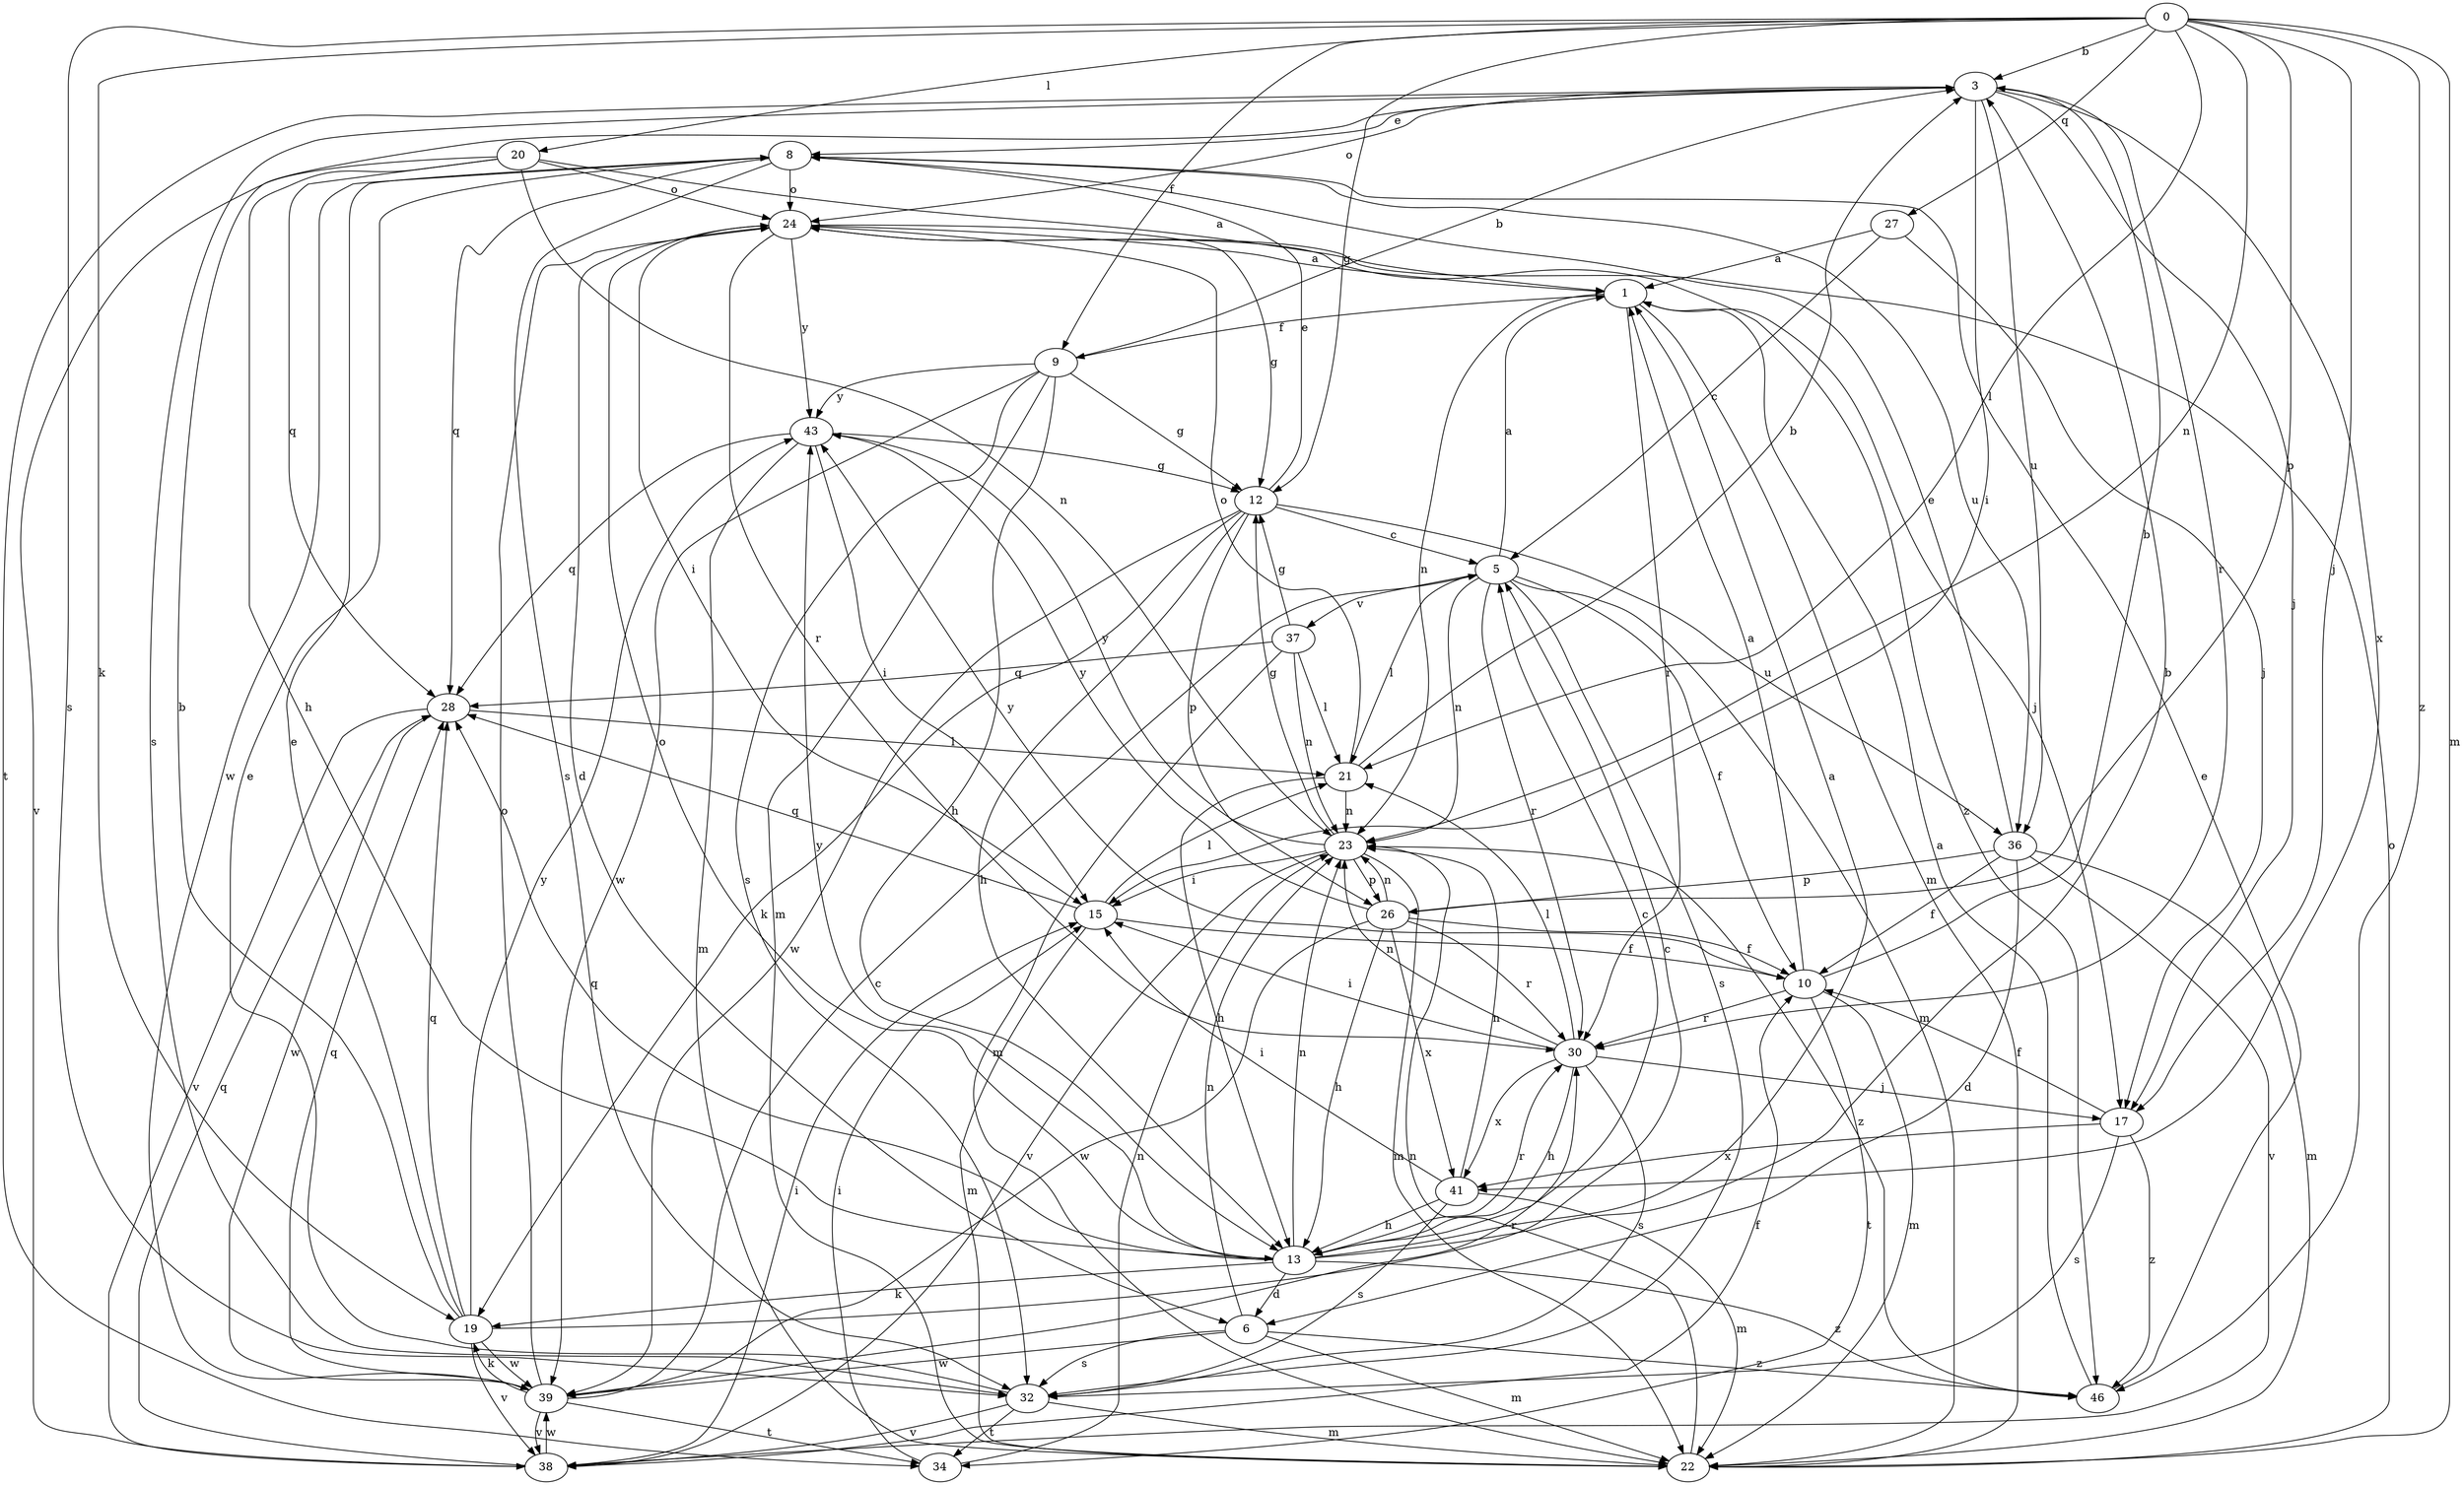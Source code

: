 strict digraph  {
0;
1;
3;
5;
6;
8;
9;
10;
12;
13;
15;
17;
19;
20;
21;
22;
23;
24;
26;
27;
28;
30;
32;
34;
36;
37;
38;
39;
41;
43;
46;
0 -> 3  [label=b];
0 -> 9  [label=f];
0 -> 12  [label=g];
0 -> 17  [label=j];
0 -> 19  [label=k];
0 -> 20  [label=l];
0 -> 21  [label=l];
0 -> 22  [label=m];
0 -> 23  [label=n];
0 -> 26  [label=p];
0 -> 27  [label=q];
0 -> 32  [label=s];
0 -> 46  [label=z];
1 -> 9  [label=f];
1 -> 17  [label=j];
1 -> 22  [label=m];
1 -> 23  [label=n];
1 -> 30  [label=r];
3 -> 8  [label=e];
3 -> 15  [label=i];
3 -> 17  [label=j];
3 -> 24  [label=o];
3 -> 30  [label=r];
3 -> 32  [label=s];
3 -> 34  [label=t];
3 -> 36  [label=u];
3 -> 41  [label=x];
5 -> 1  [label=a];
5 -> 10  [label=f];
5 -> 21  [label=l];
5 -> 22  [label=m];
5 -> 23  [label=n];
5 -> 30  [label=r];
5 -> 32  [label=s];
5 -> 37  [label=v];
6 -> 22  [label=m];
6 -> 23  [label=n];
6 -> 32  [label=s];
6 -> 39  [label=w];
6 -> 46  [label=z];
8 -> 24  [label=o];
8 -> 28  [label=q];
8 -> 32  [label=s];
8 -> 36  [label=u];
8 -> 39  [label=w];
9 -> 3  [label=b];
9 -> 12  [label=g];
9 -> 13  [label=h];
9 -> 22  [label=m];
9 -> 32  [label=s];
9 -> 39  [label=w];
9 -> 43  [label=y];
10 -> 1  [label=a];
10 -> 3  [label=b];
10 -> 22  [label=m];
10 -> 30  [label=r];
10 -> 34  [label=t];
10 -> 43  [label=y];
12 -> 5  [label=c];
12 -> 8  [label=e];
12 -> 13  [label=h];
12 -> 19  [label=k];
12 -> 26  [label=p];
12 -> 36  [label=u];
12 -> 39  [label=w];
13 -> 1  [label=a];
13 -> 3  [label=b];
13 -> 5  [label=c];
13 -> 6  [label=d];
13 -> 19  [label=k];
13 -> 23  [label=n];
13 -> 24  [label=o];
13 -> 28  [label=q];
13 -> 30  [label=r];
13 -> 43  [label=y];
13 -> 46  [label=z];
15 -> 10  [label=f];
15 -> 21  [label=l];
15 -> 22  [label=m];
15 -> 28  [label=q];
17 -> 10  [label=f];
17 -> 32  [label=s];
17 -> 41  [label=x];
17 -> 46  [label=z];
19 -> 3  [label=b];
19 -> 5  [label=c];
19 -> 8  [label=e];
19 -> 28  [label=q];
19 -> 38  [label=v];
19 -> 39  [label=w];
19 -> 43  [label=y];
20 -> 1  [label=a];
20 -> 13  [label=h];
20 -> 23  [label=n];
20 -> 24  [label=o];
20 -> 28  [label=q];
20 -> 38  [label=v];
21 -> 3  [label=b];
21 -> 13  [label=h];
21 -> 23  [label=n];
21 -> 24  [label=o];
22 -> 23  [label=n];
22 -> 24  [label=o];
23 -> 12  [label=g];
23 -> 15  [label=i];
23 -> 22  [label=m];
23 -> 26  [label=p];
23 -> 38  [label=v];
23 -> 43  [label=y];
23 -> 46  [label=z];
24 -> 1  [label=a];
24 -> 6  [label=d];
24 -> 12  [label=g];
24 -> 15  [label=i];
24 -> 30  [label=r];
24 -> 43  [label=y];
24 -> 46  [label=z];
26 -> 10  [label=f];
26 -> 13  [label=h];
26 -> 23  [label=n];
26 -> 30  [label=r];
26 -> 39  [label=w];
26 -> 41  [label=x];
26 -> 43  [label=y];
27 -> 1  [label=a];
27 -> 5  [label=c];
27 -> 17  [label=j];
28 -> 21  [label=l];
28 -> 38  [label=v];
28 -> 39  [label=w];
30 -> 13  [label=h];
30 -> 15  [label=i];
30 -> 17  [label=j];
30 -> 21  [label=l];
30 -> 23  [label=n];
30 -> 32  [label=s];
30 -> 41  [label=x];
32 -> 8  [label=e];
32 -> 22  [label=m];
32 -> 34  [label=t];
32 -> 38  [label=v];
34 -> 15  [label=i];
34 -> 23  [label=n];
36 -> 6  [label=d];
36 -> 8  [label=e];
36 -> 10  [label=f];
36 -> 22  [label=m];
36 -> 26  [label=p];
36 -> 38  [label=v];
37 -> 12  [label=g];
37 -> 21  [label=l];
37 -> 22  [label=m];
37 -> 23  [label=n];
37 -> 28  [label=q];
38 -> 10  [label=f];
38 -> 15  [label=i];
38 -> 28  [label=q];
38 -> 39  [label=w];
39 -> 5  [label=c];
39 -> 19  [label=k];
39 -> 24  [label=o];
39 -> 28  [label=q];
39 -> 30  [label=r];
39 -> 34  [label=t];
39 -> 38  [label=v];
41 -> 13  [label=h];
41 -> 15  [label=i];
41 -> 22  [label=m];
41 -> 23  [label=n];
41 -> 32  [label=s];
43 -> 12  [label=g];
43 -> 15  [label=i];
43 -> 22  [label=m];
43 -> 28  [label=q];
46 -> 1  [label=a];
46 -> 8  [label=e];
}
